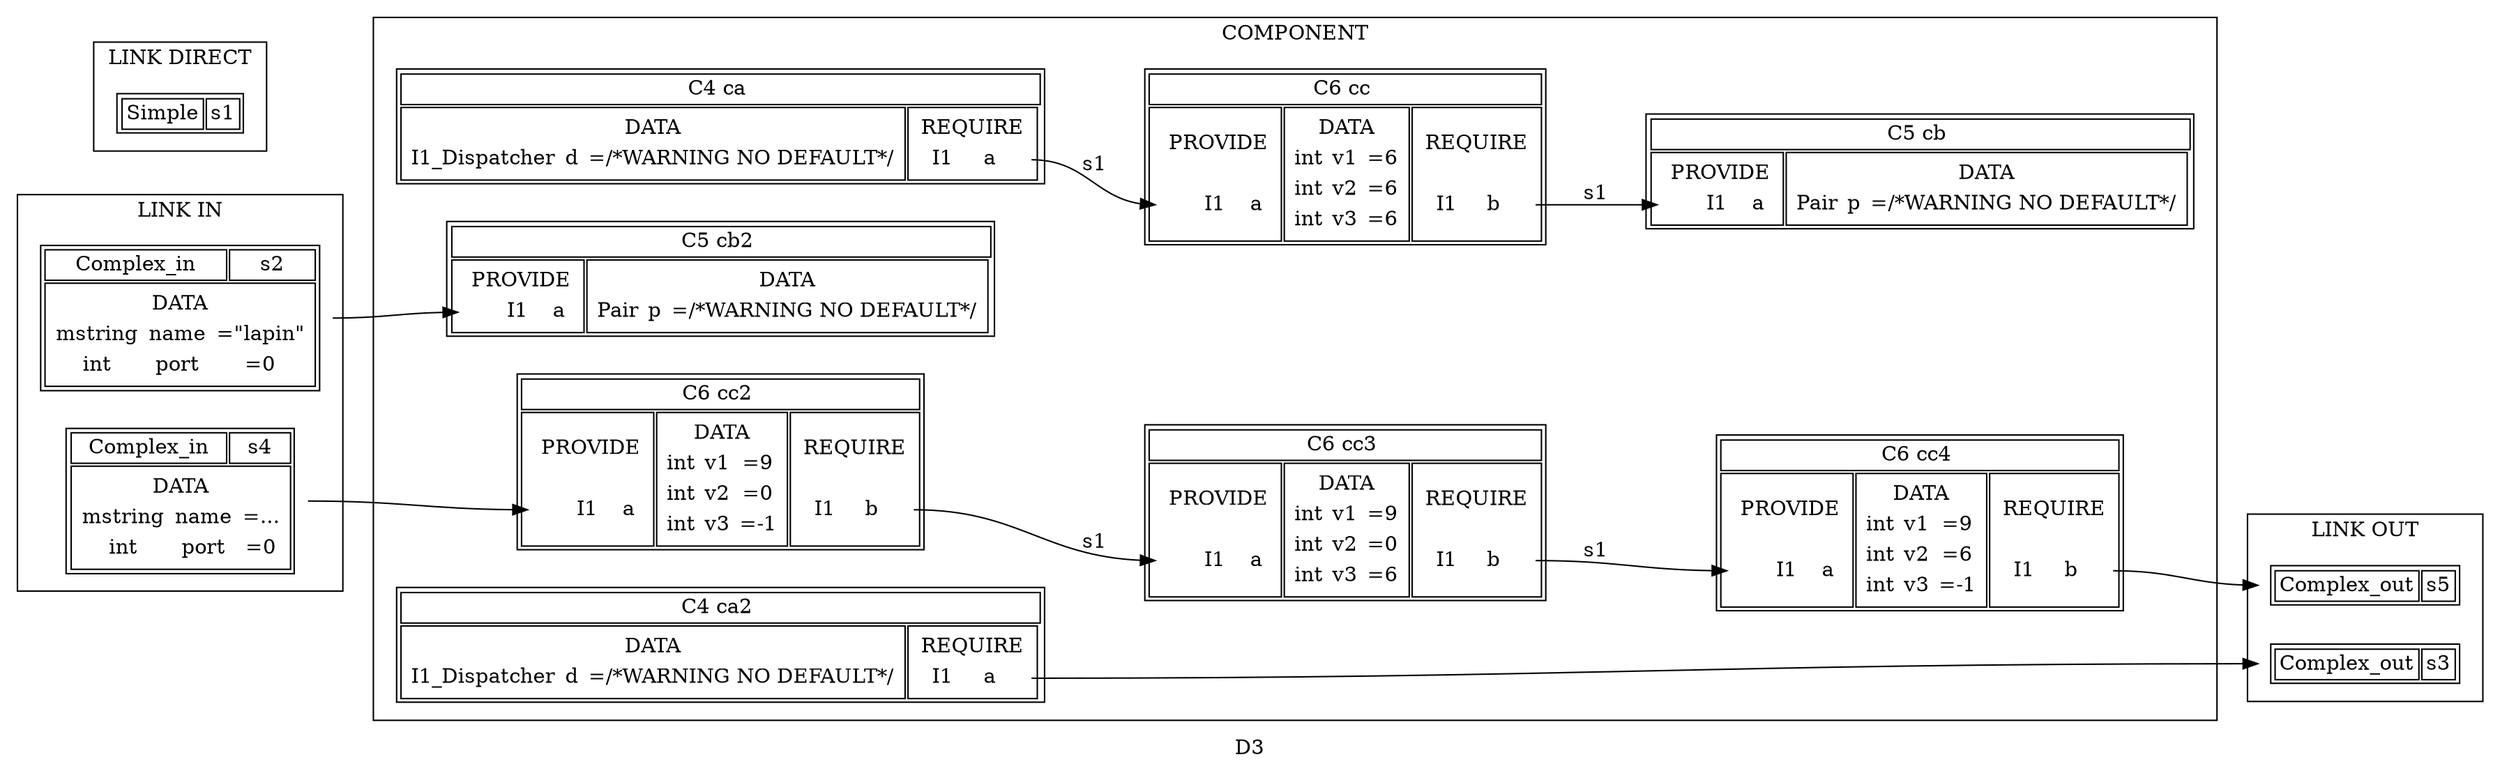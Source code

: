 digraph{

    label="D3"

    node [shape=plaintext];

    subgraph clusterCOMPONENT {
        label="COMPONENT";


ca [label=< <table>
  <tr>
  <td colspan="3" HREF="https://www.lapin.fr/C4">C4 ca </td>
  </tr>
  <tr>
  
      
    <td>
    <table BORDER="0">
        <tr>
          <td colspan="3">DATA</td>
        </tr>

        
        <tr>
        <td HREF="https://www.lapin.fr/I1_Dispatcher">I1_Dispatcher</td>
        <td>d</td>
        <td>=/*WARNING NO DEFAULT*/</td>
        </tr>
        

      </table>
      </td>
      
      
    <td>
    <table BORDER="0">

        <tr>
          <td colspan="3">REQUIRE</td>
        </tr>

        
        <tr>
        <td HREF="https://www.lapin.fr/I1">I1</td>
          <td>a</td>
          <td PORT="a"></td>
        </tr>
        

      </table>
      </td>

  </tr>

</table> >];



cb [label=< <table>
  <tr>
  <td colspan="3" HREF="https://www.lapin.fr/C5">C5 cb </td>
  </tr>
  <tr>
  
    <td>
      <table BORDER="0">
        <tr>
          <td colspan="3"> PROVIDE</td>
        </tr>
        
        <tr>
          <td PORT="a"></td>
          <td HREF="https://www.lapin.fr/I1">I1</td>
          <td>a</td>
        </tr>
        

      </table>
      </td>
      
      
    <td>
    <table BORDER="0">
        <tr>
          <td colspan="3">DATA</td>
        </tr>

        
        <tr>
        <td HREF="https://www.lapin.fr/Pair">Pair</td>
        <td>p</td>
        <td>=/*WARNING NO DEFAULT*/</td>
        </tr>
        

      </table>
      </td>
      
      
  </tr>

</table> >];



ca2 [label=< <table>
  <tr>
  <td colspan="3" HREF="https://www.lapin.fr/C4">C4 ca2 </td>
  </tr>
  <tr>
  
      
    <td>
    <table BORDER="0">
        <tr>
          <td colspan="3">DATA</td>
        </tr>

        
        <tr>
        <td HREF="https://www.lapin.fr/I1_Dispatcher">I1_Dispatcher</td>
        <td>d</td>
        <td>=/*WARNING NO DEFAULT*/</td>
        </tr>
        

      </table>
      </td>
      
      
    <td>
    <table BORDER="0">

        <tr>
          <td colspan="3">REQUIRE</td>
        </tr>

        
        <tr>
        <td HREF="https://www.lapin.fr/I1">I1</td>
          <td>a</td>
          <td PORT="a"></td>
        </tr>
        

      </table>
      </td>

  </tr>

</table> >];



cb2 [label=< <table>
  <tr>
  <td colspan="3" HREF="https://www.lapin.fr/C5">C5 cb2 </td>
  </tr>
  <tr>
  
    <td>
      <table BORDER="0">
        <tr>
          <td colspan="3"> PROVIDE</td>
        </tr>
        
        <tr>
          <td PORT="a"></td>
          <td HREF="https://www.lapin.fr/I1">I1</td>
          <td>a</td>
        </tr>
        

      </table>
      </td>
      
      
    <td>
    <table BORDER="0">
        <tr>
          <td colspan="3">DATA</td>
        </tr>

        
        <tr>
        <td HREF="https://www.lapin.fr/Pair">Pair</td>
        <td>p</td>
        <td>=/*WARNING NO DEFAULT*/</td>
        </tr>
        

      </table>
      </td>
      
      
  </tr>

</table> >];



cc [label=< <table>
  <tr>
  <td colspan="3" HREF="https://www.lapin.fr/C6">C6 cc </td>
  </tr>
  <tr>
  
    <td>
      <table BORDER="0">
        <tr>
          <td colspan="3"> PROVIDE</td>
        </tr>
        
        <tr>
          <td PORT="a"></td>
          <td HREF="https://www.lapin.fr/I1">I1</td>
          <td>a</td>
        </tr>
        

      </table>
      </td>
      
      
    <td>
    <table BORDER="0">
        <tr>
          <td colspan="3">DATA</td>
        </tr>

        
        <tr>
        <td HREF="https://www.lapin.fr/int">int</td>
        <td>v1</td>
        <td>=6</td>
        </tr>
        
        <tr>
        <td HREF="https://www.lapin.fr/int">int</td>
        <td>v2</td>
        <td>=6</td>
        </tr>
        
        <tr>
        <td HREF="https://www.lapin.fr/int">int</td>
        <td>v3</td>
        <td>=6</td>
        </tr>
        

      </table>
      </td>
      
      
    <td>
    <table BORDER="0">

        <tr>
          <td colspan="3">REQUIRE</td>
        </tr>

        
        <tr>
        <td HREF="https://www.lapin.fr/I1">I1</td>
          <td>b</td>
          <td PORT="b"></td>
        </tr>
        

      </table>
      </td>

  </tr>

</table> >];



cc2 [label=< <table>
  <tr>
  <td colspan="3" HREF="https://www.lapin.fr/C6">C6 cc2 </td>
  </tr>
  <tr>
  
    <td>
      <table BORDER="0">
        <tr>
          <td colspan="3"> PROVIDE</td>
        </tr>
        
        <tr>
          <td PORT="a"></td>
          <td HREF="https://www.lapin.fr/I1">I1</td>
          <td>a</td>
        </tr>
        

      </table>
      </td>
      
      
    <td>
    <table BORDER="0">
        <tr>
          <td colspan="3">DATA</td>
        </tr>

        
        <tr>
        <td HREF="https://www.lapin.fr/int">int</td>
        <td>v1</td>
        <td>=9</td>
        </tr>
        
        <tr>
        <td HREF="https://www.lapin.fr/int">int</td>
        <td>v2</td>
        <td>=0</td>
        </tr>
        
        <tr>
        <td HREF="https://www.lapin.fr/int">int</td>
        <td>v3</td>
        <td>=-1</td>
        </tr>
        

      </table>
      </td>
      
      
    <td>
    <table BORDER="0">

        <tr>
          <td colspan="3">REQUIRE</td>
        </tr>

        
        <tr>
        <td HREF="https://www.lapin.fr/I1">I1</td>
          <td>b</td>
          <td PORT="b"></td>
        </tr>
        

      </table>
      </td>

  </tr>

</table> >];



cc4 [label=< <table>
  <tr>
  <td colspan="3" HREF="https://www.lapin.fr/C6">C6 cc4 </td>
  </tr>
  <tr>
  
    <td>
      <table BORDER="0">
        <tr>
          <td colspan="3"> PROVIDE</td>
        </tr>
        
        <tr>
          <td PORT="a"></td>
          <td HREF="https://www.lapin.fr/I1">I1</td>
          <td>a</td>
        </tr>
        

      </table>
      </td>
      
      
    <td>
    <table BORDER="0">
        <tr>
          <td colspan="3">DATA</td>
        </tr>

        
        <tr>
        <td HREF="https://www.lapin.fr/int">int</td>
        <td>v1</td>
        <td>=9</td>
        </tr>
        
        <tr>
        <td HREF="https://www.lapin.fr/int">int</td>
        <td>v2</td>
        <td>=6</td>
        </tr>
        
        <tr>
        <td HREF="https://www.lapin.fr/int">int</td>
        <td>v3</td>
        <td>=-1</td>
        </tr>
        

      </table>
      </td>
      
      
    <td>
    <table BORDER="0">

        <tr>
          <td colspan="3">REQUIRE</td>
        </tr>

        
        <tr>
        <td HREF="https://www.lapin.fr/I1">I1</td>
          <td>b</td>
          <td PORT="b"></td>
        </tr>
        

      </table>
      </td>

  </tr>

</table> >];



cc3 [label=< <table>
  <tr>
  <td colspan="3" HREF="https://www.lapin.fr/C6">C6 cc3 </td>
  </tr>
  <tr>
  
    <td>
      <table BORDER="0">
        <tr>
          <td colspan="3"> PROVIDE</td>
        </tr>
        
        <tr>
          <td PORT="a"></td>
          <td HREF="https://www.lapin.fr/I1">I1</td>
          <td>a</td>
        </tr>
        

      </table>
      </td>
      
      
    <td>
    <table BORDER="0">
        <tr>
          <td colspan="3">DATA</td>
        </tr>

        
        <tr>
        <td HREF="https://www.lapin.fr/int">int</td>
        <td>v1</td>
        <td>=9</td>
        </tr>
        
        <tr>
        <td HREF="https://www.lapin.fr/int">int</td>
        <td>v2</td>
        <td>=0</td>
        </tr>
        
        <tr>
        <td HREF="https://www.lapin.fr/int">int</td>
        <td>v3</td>
        <td>=6</td>
        </tr>
        

      </table>
      </td>
      
      
    <td>
    <table BORDER="0">

        <tr>
          <td colspan="3">REQUIRE</td>
        </tr>

        
        <tr>
        <td HREF="https://www.lapin.fr/I1">I1</td>
          <td>b</td>
          <td PORT="b"></td>
        </tr>
        

      </table>
      </td>

  </tr>

</table> >];


}

rankdir=LR;



subgraph clusterin {
    label="LINK IN";
    
    
    
    
    
    s2 [label=< <table>
    <tr>
        <td href="http://lapin.com/Complex_in">Complex_in</td>
        <td>s2</td>
    </tr>
    
    <tr>
        <td colspan="2">
            <table BORDER="0">
                <tr>
                    <td colspan="3">DATA</td>
                </tr>
                
                <tr>
                    <td HREF="https://www.lapin.fr/mstring">mstring</td>
                    <td>name</td>
                    <td>="lapin"</td>
                </tr>
                
                <tr>
                    <td HREF="https://www.lapin.fr/int">int</td>
                    <td>port</td>
                    <td>=0</td>
                </tr>
                
            </table>
        </td>
    </tr>
    
</table> >]
    
    
    
    
    
    
    
    s4 [label=< <table>
    <tr>
        <td href="http://lapin.com/Complex_in">Complex_in</td>
        <td>s4</td>
    </tr>
    
    <tr>
        <td colspan="2">
            <table BORDER="0">
                <tr>
                    <td colspan="3">DATA</td>
                </tr>
                
                <tr>
                    <td HREF="https://www.lapin.fr/mstring">mstring</td>
                    <td>name</td>
                    <td>=...</td>
                </tr>
                
                <tr>
                    <td HREF="https://www.lapin.fr/int">int</td>
                    <td>port</td>
                    <td>=0</td>
                </tr>
                
            </table>
        </td>
    </tr>
    
</table> >]
    
    
    
    
    
}

subgraph clusterout {
    label="LINK OUT";
    
    
    
    
    
    
    
    s3 [label=< <table>
    <tr>
        <td href="http://lapin.com/Complex_out">Complex_out</td>
        <td>s3</td>
    </tr>
    
</table> >]
    
    
    
    
    
    
    
    s5 [label=< <table>
    <tr>
        <td href="http://lapin.com/Complex_out">Complex_out</td>
        <td>s5</td>
    </tr>
    
</table> >]
    
    
    
}

subgraph clusterdirect {
    label="LINK DIRECT";
    
    
    
    s1 [label=< <table>
    <tr>
        <td href="http://lapin.com/Simple">Simple</td>
        <td>s1</td>
    </tr>
    
</table> >]
    
    
    
    
    
    
    
    
    
    
    
}





s2:e -> cb2:a:w;




ca2:a:e -> s3:w;






s4:e -> cc2:a:w;




cc4:b:e -> s5:w;







cc2:b:e -> cc3:a:w [label="s1"];





cc3:b:e -> cc4:a:w [label="s1"];





ca:a:e -> cc:a:w [label="s1"];





cc:b:e -> cb:a:w [label="s1"];



}